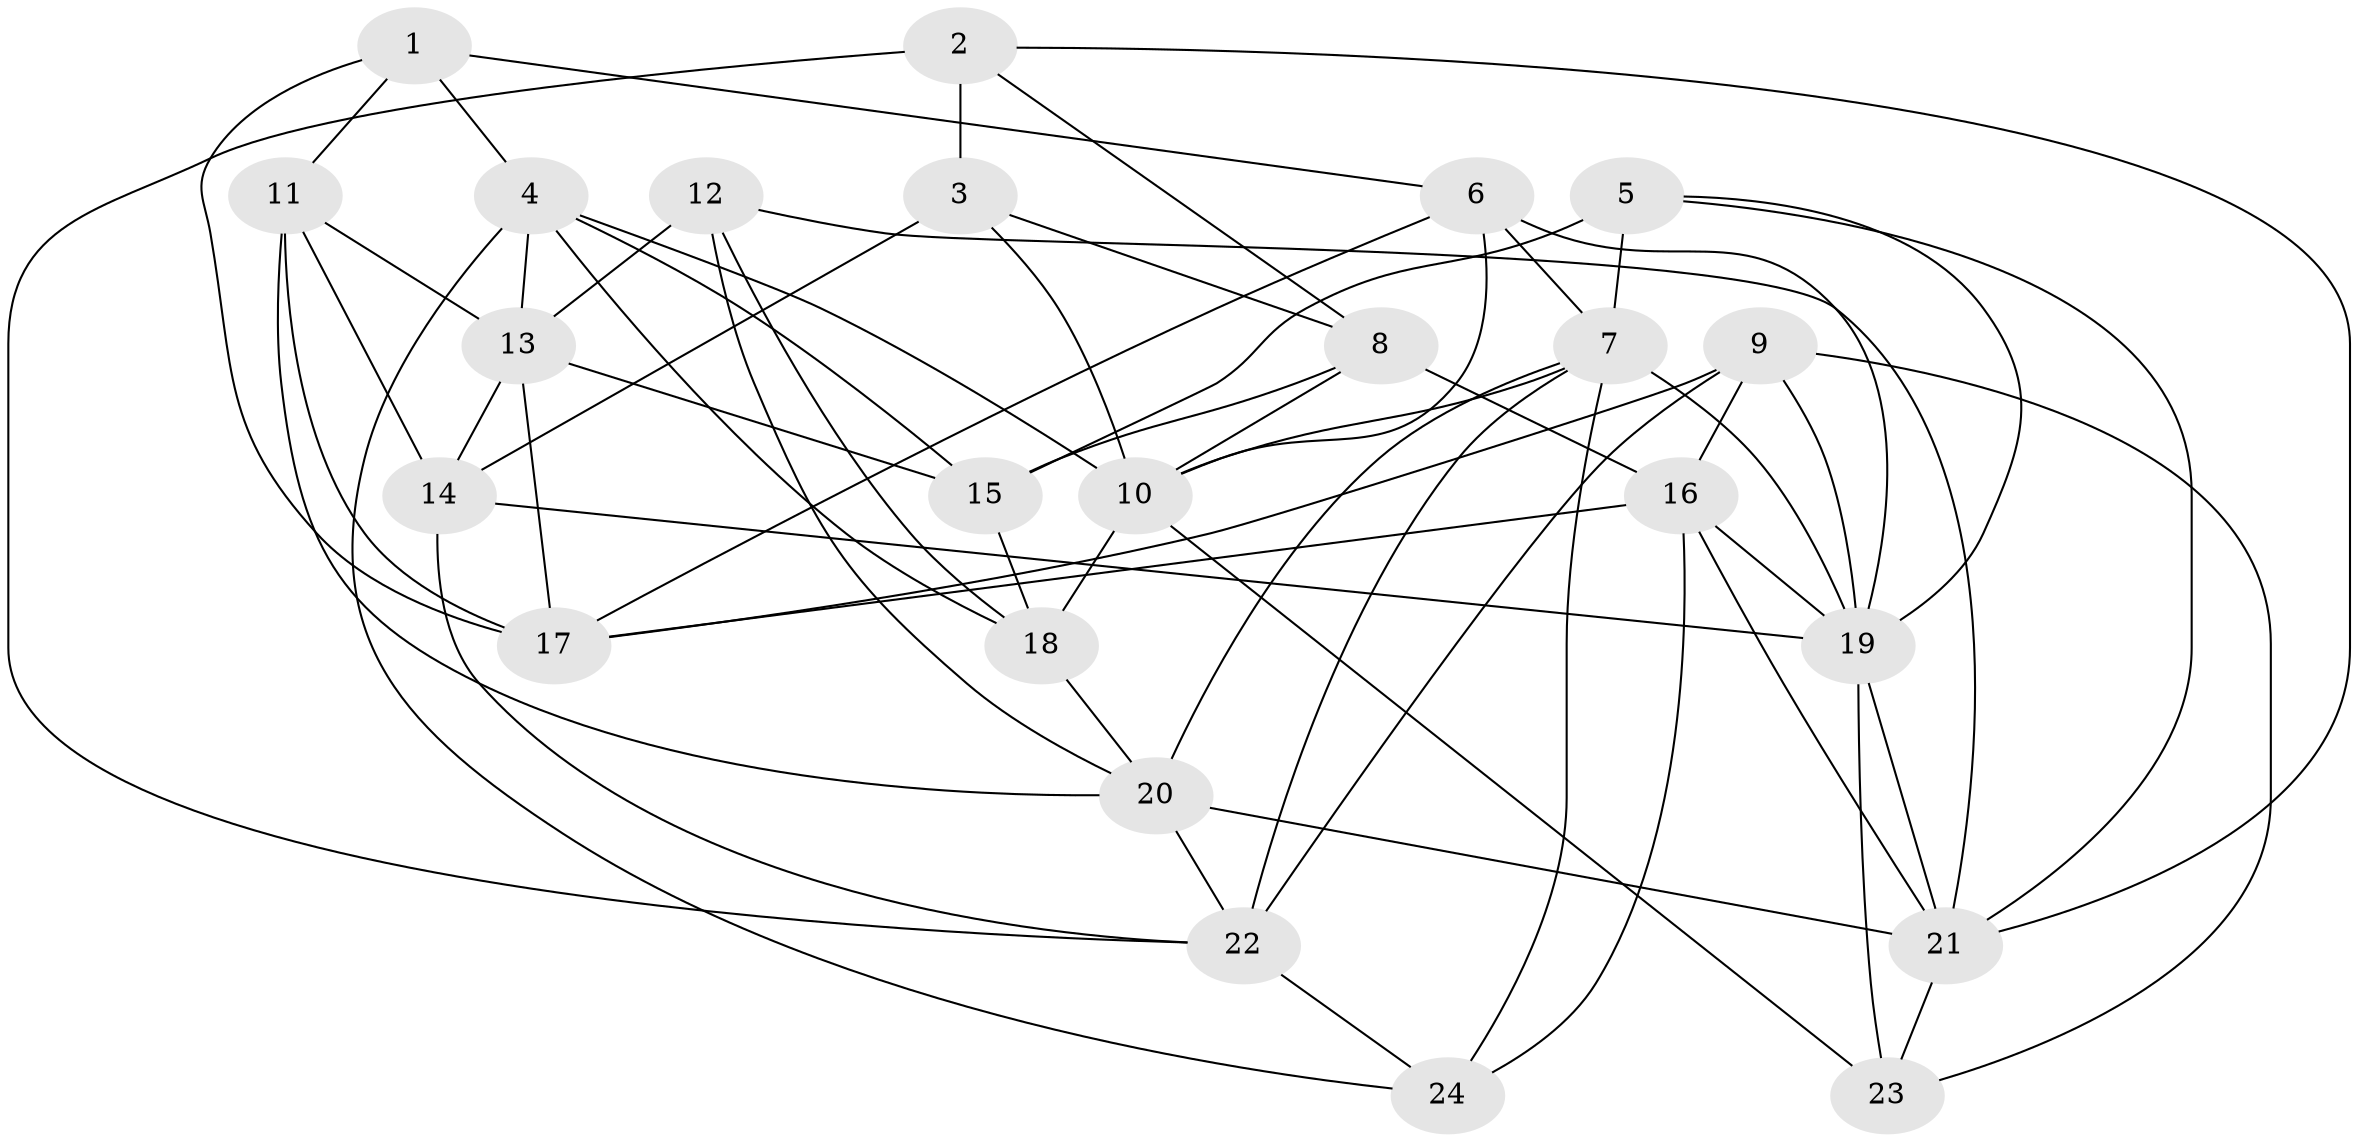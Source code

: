 // original degree distribution, {4: 1.0}
// Generated by graph-tools (version 1.1) at 2025/38/03/04/25 23:38:05]
// undirected, 24 vertices, 64 edges
graph export_dot {
  node [color=gray90,style=filled];
  1;
  2;
  3;
  4;
  5;
  6;
  7;
  8;
  9;
  10;
  11;
  12;
  13;
  14;
  15;
  16;
  17;
  18;
  19;
  20;
  21;
  22;
  23;
  24;
  1 -- 4 [weight=1.0];
  1 -- 6 [weight=1.0];
  1 -- 11 [weight=1.0];
  1 -- 17 [weight=1.0];
  2 -- 3 [weight=2.0];
  2 -- 8 [weight=1.0];
  2 -- 21 [weight=1.0];
  2 -- 22 [weight=2.0];
  3 -- 8 [weight=1.0];
  3 -- 10 [weight=1.0];
  3 -- 14 [weight=2.0];
  4 -- 10 [weight=1.0];
  4 -- 13 [weight=1.0];
  4 -- 15 [weight=1.0];
  4 -- 18 [weight=1.0];
  4 -- 24 [weight=1.0];
  5 -- 7 [weight=2.0];
  5 -- 15 [weight=2.0];
  5 -- 19 [weight=1.0];
  5 -- 21 [weight=1.0];
  6 -- 7 [weight=2.0];
  6 -- 10 [weight=1.0];
  6 -- 17 [weight=1.0];
  6 -- 19 [weight=1.0];
  7 -- 10 [weight=1.0];
  7 -- 19 [weight=1.0];
  7 -- 20 [weight=1.0];
  7 -- 22 [weight=1.0];
  7 -- 24 [weight=2.0];
  8 -- 10 [weight=1.0];
  8 -- 15 [weight=1.0];
  8 -- 16 [weight=2.0];
  9 -- 16 [weight=1.0];
  9 -- 17 [weight=2.0];
  9 -- 19 [weight=1.0];
  9 -- 22 [weight=1.0];
  9 -- 23 [weight=1.0];
  10 -- 18 [weight=2.0];
  10 -- 23 [weight=1.0];
  11 -- 13 [weight=1.0];
  11 -- 14 [weight=1.0];
  11 -- 17 [weight=1.0];
  11 -- 20 [weight=2.0];
  12 -- 13 [weight=1.0];
  12 -- 18 [weight=1.0];
  12 -- 20 [weight=1.0];
  12 -- 21 [weight=1.0];
  13 -- 14 [weight=1.0];
  13 -- 15 [weight=1.0];
  13 -- 17 [weight=1.0];
  14 -- 19 [weight=1.0];
  14 -- 22 [weight=1.0];
  15 -- 18 [weight=1.0];
  16 -- 17 [weight=2.0];
  16 -- 19 [weight=1.0];
  16 -- 21 [weight=1.0];
  16 -- 24 [weight=1.0];
  18 -- 20 [weight=1.0];
  19 -- 21 [weight=1.0];
  19 -- 23 [weight=1.0];
  20 -- 21 [weight=2.0];
  20 -- 22 [weight=1.0];
  21 -- 23 [weight=1.0];
  22 -- 24 [weight=2.0];
}
